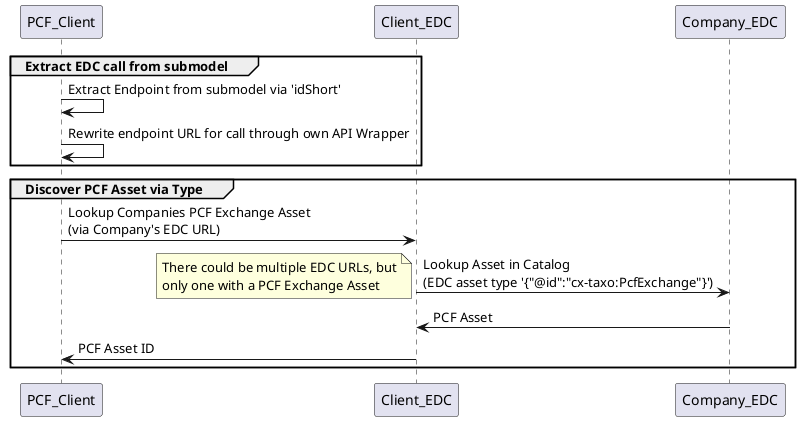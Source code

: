 @startuml "PCF Request alternative approaches"
!startsub GetAssetViaTwin
group Extract EDC call from submodel
PCF_Client -> PCF_Client: Extract Endpoint from submodel via 'idShort'
PCF_Client -> PCF_Client: Rewrite endpoint URL for call through own API Wrapper
end
!endsub

!startsub GetAssetViaType
group Discover PCF Asset via Type
PCF_Client -> Client_EDC: Lookup Companies PCF Exchange Asset\n(via Company's EDC URL)
Client_EDC -> Company_EDC: Lookup Asset in Catalog\n(EDC asset type '{"@id":"cx-taxo:PcfExchange"}')
note left
There could be multiple EDC URLs, but
only one with a PCF Exchange Asset
end note
Company_EDC -> Client_EDC: PCF Asset
Client_EDC -> PCF_Client: PCF Asset ID
end
!endsub

@enduml